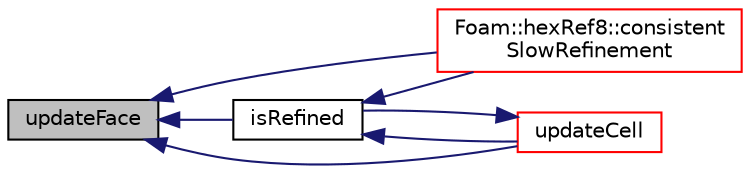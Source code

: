 digraph "updateFace"
{
  bgcolor="transparent";
  edge [fontname="Helvetica",fontsize="10",labelfontname="Helvetica",labelfontsize="10"];
  node [fontname="Helvetica",fontsize="10",shape=record];
  rankdir="LR";
  Node607 [label="updateFace",height=0.2,width=0.4,color="black", fillcolor="grey75", style="filled", fontcolor="black"];
  Node607 -> Node608 [dir="back",color="midnightblue",fontsize="10",style="solid",fontname="Helvetica"];
  Node608 [label="Foam::hexRef8::consistent\lSlowRefinement",height=0.2,width=0.4,color="red",URL="$a22413.html#a11f117689e45448afaf2192041730bc8",tooltip="Like consistentRefinement but slower: "];
  Node607 -> Node613 [dir="back",color="midnightblue",fontsize="10",style="solid",fontname="Helvetica"];
  Node613 [label="isRefined",height=0.2,width=0.4,color="black",URL="$a22453.html#a2611eb831da5cadaed273f981cfd226c"];
  Node613 -> Node608 [dir="back",color="midnightblue",fontsize="10",style="solid",fontname="Helvetica"];
  Node613 -> Node614 [dir="back",color="midnightblue",fontsize="10",style="solid",fontname="Helvetica"];
  Node614 [label="updateCell",height=0.2,width=0.4,color="red",URL="$a22453.html#a69d54a47ee4e59eddf4901807b7701de",tooltip="Influence of neighbouring face. "];
  Node614 -> Node613 [dir="back",color="midnightblue",fontsize="10",style="solid",fontname="Helvetica"];
  Node607 -> Node614 [dir="back",color="midnightblue",fontsize="10",style="solid",fontname="Helvetica"];
}
